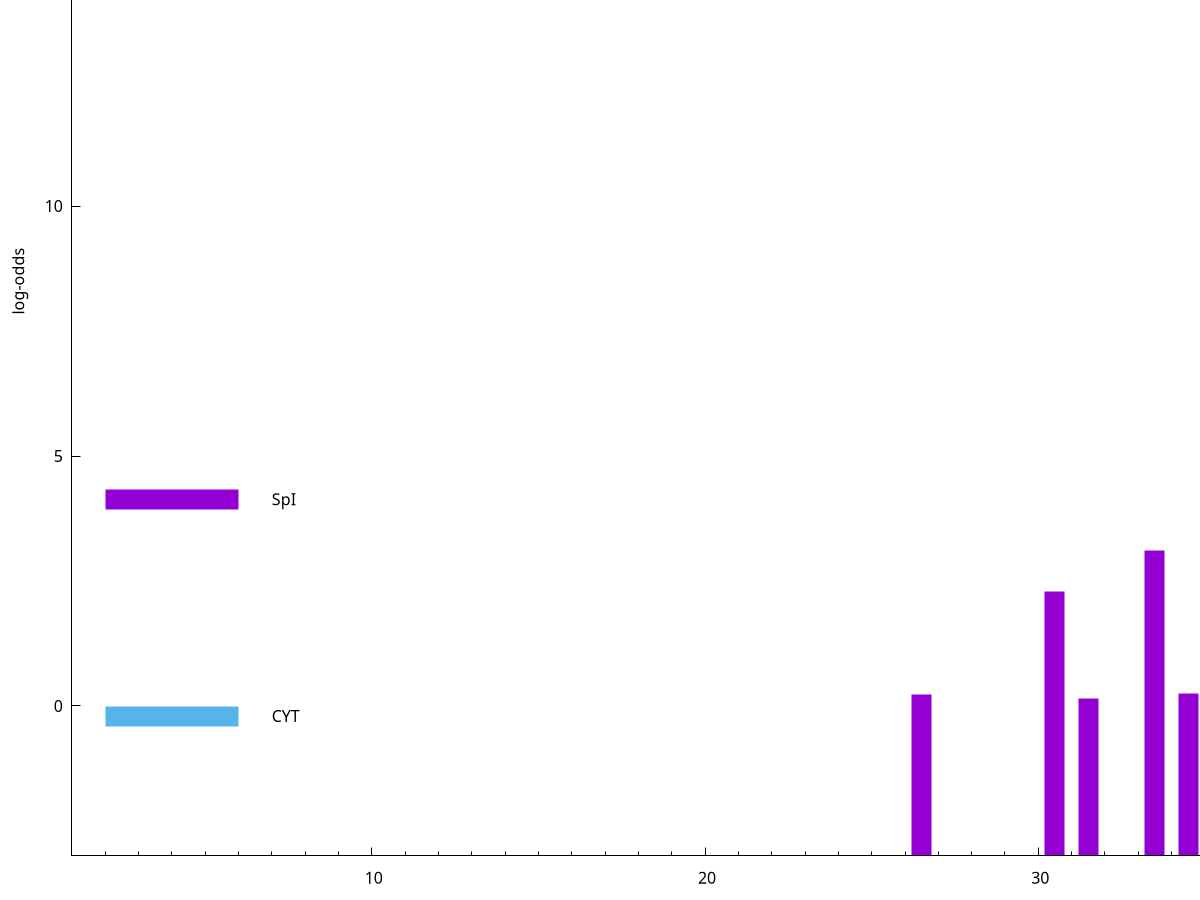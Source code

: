 set title "LipoP predictions for SRR5666468.gff"
set size 2., 1.4
set xrange [1:70] 
set mxtics 10
set yrange [-3:20]
set y2range [0:23]
set ylabel "log-odds"
set term postscript eps color solid "Helvetica" 30
set output "SRR5666468.gff9.eps"
set arrow from 2,14.8368 to 6,14.8368 nohead lt 4 lw 20
set label "TMH" at 7,14.8368
set arrow from 2,4.1333 to 6,4.1333 nohead lt 1 lw 20
set label "SpI" at 7,4.1333
set arrow from 2,-0.200913 to 6,-0.200913 nohead lt 3 lw 20
set label "CYT" at 7,-0.200913
set arrow from 2,14.8368 to 6,14.8368 nohead lt 4 lw 20
set label "TMH" at 7,14.8368
# NOTE: The scores below are the log-odds scores with the threshold
# NOTE: subtracted (a hack to make gnuplot make the histogram all
# NOTE: look nice).
plot "-" axes x1y2 title "" with impulses lt 1 lw 20
33.500000 6.118010
30.500000 5.285390
34.500000 3.242795
26.500000 3.236341
31.500000 3.156103
36.500000 1.254440
e
exit
